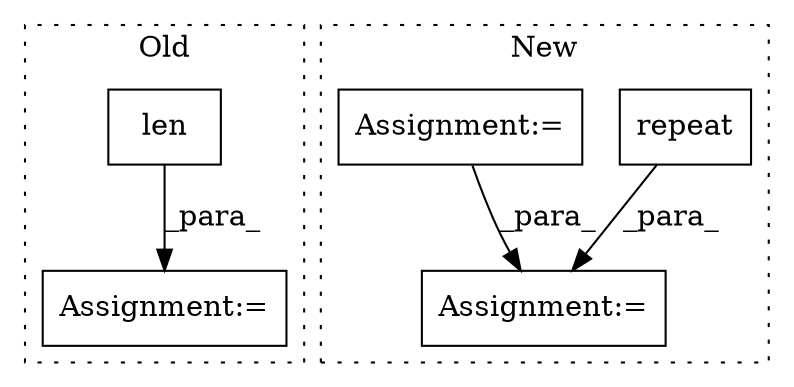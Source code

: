 digraph G {
subgraph cluster0 {
1 [label="len" a="32" s="4902,4908" l="4,1" shape="box"];
4 [label="Assignment:=" a="7" s="4869" l="1" shape="box"];
label = "Old";
style="dotted";
}
subgraph cluster1 {
2 [label="repeat" a="32" s="5005,5040" l="7,1" shape="box"];
3 [label="Assignment:=" a="7" s="5251" l="1" shape="box"];
5 [label="Assignment:=" a="7" s="5058" l="1" shape="box"];
label = "New";
style="dotted";
}
1 -> 4 [label="_para_"];
2 -> 3 [label="_para_"];
5 -> 3 [label="_para_"];
}